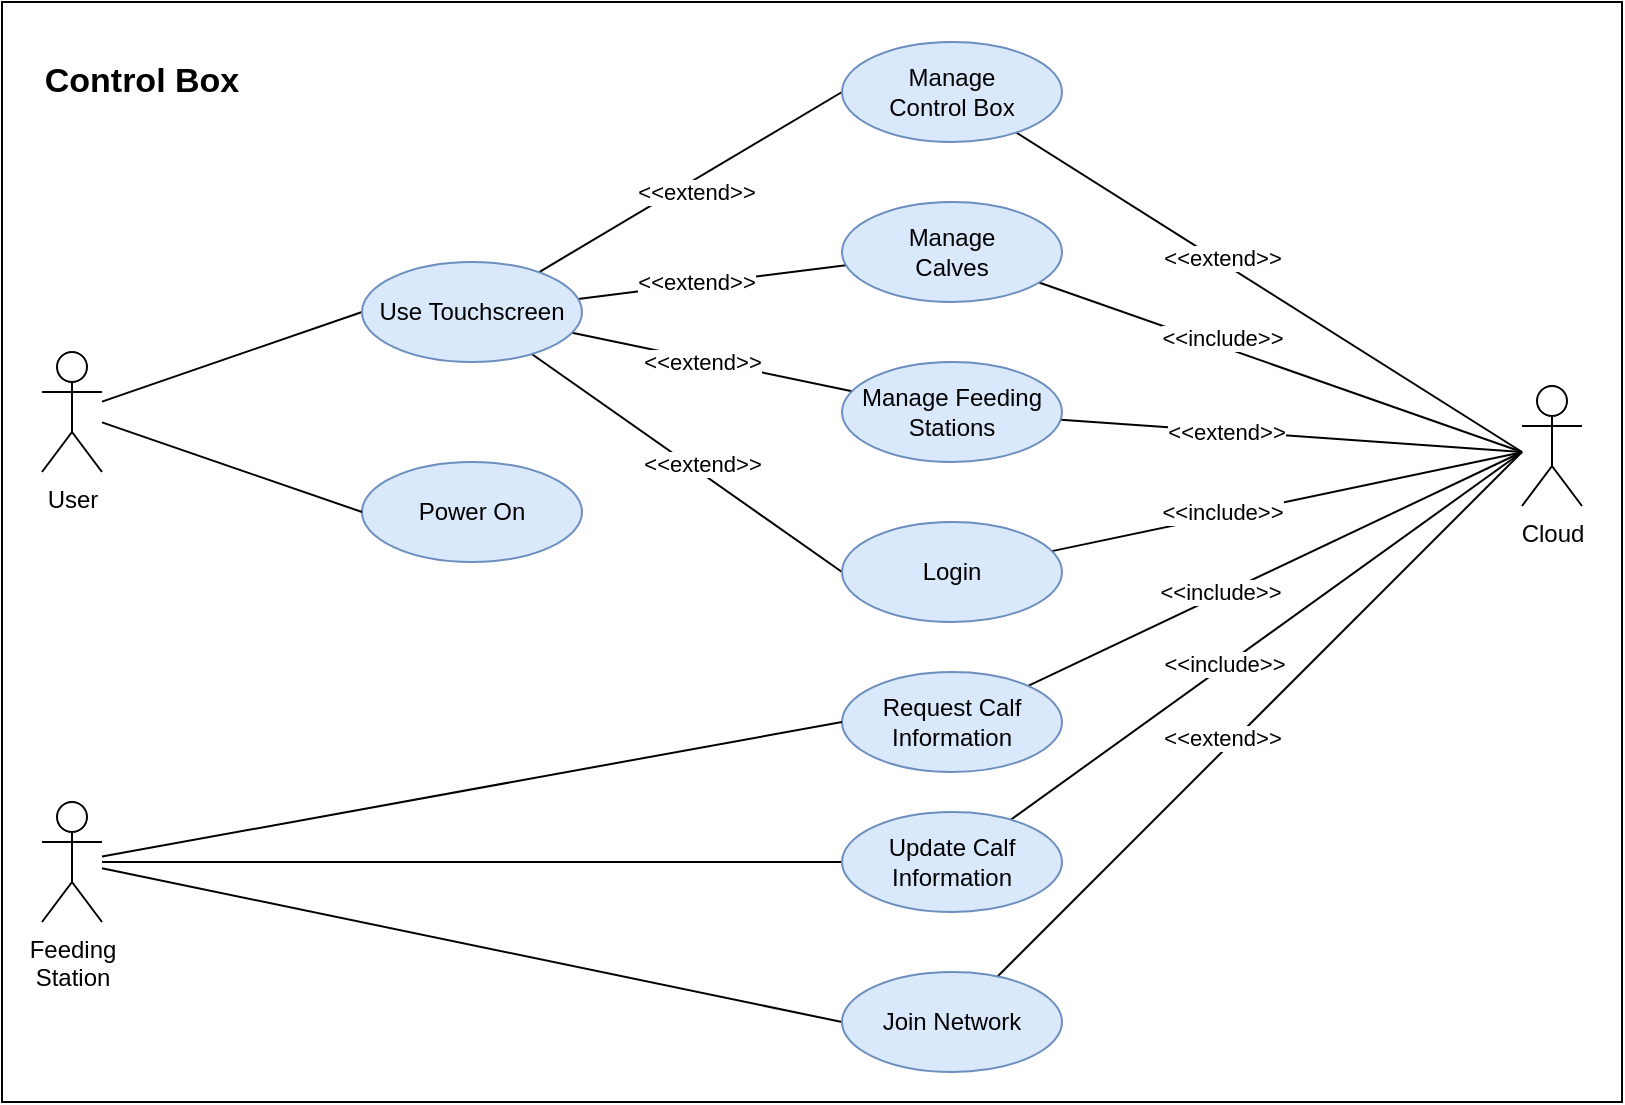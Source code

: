 <mxfile version="22.0.2" type="device" pages="3">
  <diagram name="UseCasesControlBox" id="G6JlSTlev2iE1wspI2iO">
    <mxGraphModel dx="1434" dy="1970" grid="1" gridSize="10" guides="1" tooltips="1" connect="1" arrows="1" fold="1" page="1" pageScale="1" pageWidth="850" pageHeight="1100" math="0" shadow="0">
      <root>
        <mxCell id="0" />
        <mxCell id="1" parent="0" />
        <mxCell id="e0UaIs7dU0HmbaENs2GQ-1" value="" style="rounded=0;whiteSpace=wrap;html=1;" parent="1" vertex="1">
          <mxGeometry x="20" y="-1040" width="810" height="550" as="geometry" />
        </mxCell>
        <mxCell id="BhMOFETcbCyXj7IpJW3C-16" style="rounded=0;orthogonalLoop=1;jettySize=auto;html=1;endArrow=none;endFill=0;entryX=0;entryY=0.5;entryDx=0;entryDy=0;" parent="1" source="pYon4Y2SSjVNZX4Ah7HK-2" target="BhMOFETcbCyXj7IpJW3C-3" edge="1">
          <mxGeometry relative="1" as="geometry" />
        </mxCell>
        <mxCell id="pYon4Y2SSjVNZX4Ah7HK-2" value="User" style="shape=umlActor;verticalLabelPosition=bottom;verticalAlign=top;html=1;outlineConnect=0;" parent="1" vertex="1">
          <mxGeometry x="40" y="-865" width="30" height="60" as="geometry" />
        </mxCell>
        <mxCell id="pYon4Y2SSjVNZX4Ah7HK-3" value="Power On" style="ellipse;whiteSpace=wrap;html=1;fillColor=#dae8fc;strokeColor=#6c8ebf;" parent="1" vertex="1">
          <mxGeometry x="200" y="-810" width="110" height="50" as="geometry" />
        </mxCell>
        <mxCell id="BhMOFETcbCyXj7IpJW3C-8" style="rounded=0;orthogonalLoop=1;jettySize=auto;html=1;entryX=0;entryY=0.5;entryDx=0;entryDy=0;endArrow=none;endFill=0;" parent="1" source="BhMOFETcbCyXj7IpJW3C-3" target="BhMOFETcbCyXj7IpJW3C-7" edge="1">
          <mxGeometry relative="1" as="geometry" />
        </mxCell>
        <mxCell id="BhMOFETcbCyXj7IpJW3C-9" style="rounded=0;orthogonalLoop=1;jettySize=auto;html=1;endArrow=none;endFill=0;" parent="1" source="BhMOFETcbCyXj7IpJW3C-3" target="BhMOFETcbCyXj7IpJW3C-6" edge="1">
          <mxGeometry relative="1" as="geometry" />
        </mxCell>
        <mxCell id="BhMOFETcbCyXj7IpJW3C-10" style="rounded=0;orthogonalLoop=1;jettySize=auto;html=1;endArrow=none;endFill=0;" parent="1" source="BhMOFETcbCyXj7IpJW3C-3" target="BhMOFETcbCyXj7IpJW3C-4" edge="1">
          <mxGeometry relative="1" as="geometry" />
        </mxCell>
        <mxCell id="BhMOFETcbCyXj7IpJW3C-11" style="rounded=0;orthogonalLoop=1;jettySize=auto;html=1;entryX=0;entryY=0.5;entryDx=0;entryDy=0;endArrow=none;endFill=0;" parent="1" source="BhMOFETcbCyXj7IpJW3C-3" target="BhMOFETcbCyXj7IpJW3C-5" edge="1">
          <mxGeometry relative="1" as="geometry" />
        </mxCell>
        <mxCell id="BhMOFETcbCyXj7IpJW3C-20" value="&amp;lt;&amp;lt;extend&amp;gt;&amp;gt;" style="edgeLabel;html=1;align=center;verticalAlign=middle;resizable=0;points=[];" parent="BhMOFETcbCyXj7IpJW3C-11" vertex="1" connectable="0">
          <mxGeometry x="-0.074" relative="1" as="geometry">
            <mxPoint x="13" y="4" as="offset" />
          </mxGeometry>
        </mxCell>
        <mxCell id="BhMOFETcbCyXj7IpJW3C-3" value="Use Touchscreen" style="ellipse;whiteSpace=wrap;html=1;fillColor=#dae8fc;strokeColor=#6c8ebf;" parent="1" vertex="1">
          <mxGeometry x="200" y="-910" width="110" height="50" as="geometry" />
        </mxCell>
        <mxCell id="BhMOFETcbCyXj7IpJW3C-29" style="rounded=0;orthogonalLoop=1;jettySize=auto;html=1;endArrow=none;endFill=0;" parent="1" source="BhMOFETcbCyXj7IpJW3C-4" edge="1">
          <mxGeometry relative="1" as="geometry">
            <mxPoint x="780" y="-815" as="targetPoint" />
          </mxGeometry>
        </mxCell>
        <mxCell id="BhMOFETcbCyXj7IpJW3C-4" value="Manage Feeding Stations" style="ellipse;whiteSpace=wrap;html=1;fillColor=#dae8fc;strokeColor=#6c8ebf;" parent="1" vertex="1">
          <mxGeometry x="440" y="-860" width="110" height="50" as="geometry" />
        </mxCell>
        <mxCell id="BhMOFETcbCyXj7IpJW3C-27" style="rounded=0;orthogonalLoop=1;jettySize=auto;html=1;endArrow=none;endFill=0;" parent="1" source="BhMOFETcbCyXj7IpJW3C-5" target="BhMOFETcbCyXj7IpJW3C-25" edge="1">
          <mxGeometry relative="1" as="geometry" />
        </mxCell>
        <mxCell id="BhMOFETcbCyXj7IpJW3C-28" value="&amp;lt;&amp;lt;include&amp;gt;&amp;gt;" style="edgeLabel;html=1;align=center;verticalAlign=middle;resizable=0;points=[];" parent="BhMOFETcbCyXj7IpJW3C-27" vertex="1" connectable="0">
          <mxGeometry x="-0.09" relative="1" as="geometry">
            <mxPoint x="-22" y="3" as="offset" />
          </mxGeometry>
        </mxCell>
        <mxCell id="BhMOFETcbCyXj7IpJW3C-5" value="Login" style="ellipse;whiteSpace=wrap;html=1;fillColor=#dae8fc;strokeColor=#6c8ebf;" parent="1" vertex="1">
          <mxGeometry x="440" y="-780" width="110" height="50" as="geometry" />
        </mxCell>
        <mxCell id="BhMOFETcbCyXj7IpJW3C-30" style="rounded=0;orthogonalLoop=1;jettySize=auto;html=1;endArrow=none;endFill=0;" parent="1" source="BhMOFETcbCyXj7IpJW3C-6" edge="1">
          <mxGeometry relative="1" as="geometry">
            <mxPoint x="780" y="-815" as="targetPoint" />
          </mxGeometry>
        </mxCell>
        <mxCell id="BhMOFETcbCyXj7IpJW3C-6" value="Manage&lt;br&gt;Calves" style="ellipse;whiteSpace=wrap;html=1;fillColor=#dae8fc;strokeColor=#6c8ebf;" parent="1" vertex="1">
          <mxGeometry x="440" y="-940" width="110" height="50" as="geometry" />
        </mxCell>
        <mxCell id="BhMOFETcbCyXj7IpJW3C-31" style="rounded=0;orthogonalLoop=1;jettySize=auto;html=1;endArrow=none;endFill=0;" parent="1" source="BhMOFETcbCyXj7IpJW3C-7" edge="1">
          <mxGeometry relative="1" as="geometry">
            <mxPoint x="780" y="-815" as="targetPoint" />
          </mxGeometry>
        </mxCell>
        <mxCell id="BhMOFETcbCyXj7IpJW3C-7" value="Manage&lt;br&gt;Control Box" style="ellipse;whiteSpace=wrap;html=1;fillColor=#dae8fc;strokeColor=#6c8ebf;" parent="1" vertex="1">
          <mxGeometry x="440" y="-1020" width="110" height="50" as="geometry" />
        </mxCell>
        <mxCell id="BhMOFETcbCyXj7IpJW3C-17" style="rounded=0;orthogonalLoop=1;jettySize=auto;html=1;endArrow=none;endFill=0;" parent="1" source="pYon4Y2SSjVNZX4Ah7HK-2" edge="1">
          <mxGeometry relative="1" as="geometry">
            <mxPoint x="200" y="-785" as="targetPoint" />
          </mxGeometry>
        </mxCell>
        <mxCell id="BhMOFETcbCyXj7IpJW3C-21" value="&amp;lt;&amp;lt;extend&amp;gt;&amp;gt;" style="edgeLabel;html=1;align=center;verticalAlign=middle;resizable=0;points=[];" parent="1" vertex="1" connectable="0">
          <mxGeometry x="369.998" y="-860.004" as="geometry" />
        </mxCell>
        <mxCell id="BhMOFETcbCyXj7IpJW3C-22" value="&amp;lt;&amp;lt;extend&amp;gt;&amp;gt;" style="edgeLabel;html=1;align=center;verticalAlign=middle;resizable=0;points=[];" parent="1" vertex="1" connectable="0">
          <mxGeometry x="369.998" y="-865.004" as="geometry">
            <mxPoint x="-3" y="-35" as="offset" />
          </mxGeometry>
        </mxCell>
        <mxCell id="BhMOFETcbCyXj7IpJW3C-23" value="&amp;lt;&amp;lt;extend&amp;gt;&amp;gt;" style="edgeLabel;html=1;align=center;verticalAlign=middle;resizable=0;points=[];" parent="1" vertex="1" connectable="0">
          <mxGeometry x="369.998" y="-910.004" as="geometry">
            <mxPoint x="-3" y="-35" as="offset" />
          </mxGeometry>
        </mxCell>
        <mxCell id="BhMOFETcbCyXj7IpJW3C-25" value="Cloud" style="shape=umlActor;verticalLabelPosition=bottom;verticalAlign=top;html=1;outlineConnect=0;" parent="1" vertex="1">
          <mxGeometry x="780" y="-848" width="30" height="60" as="geometry" />
        </mxCell>
        <mxCell id="BhMOFETcbCyXj7IpJW3C-32" value="&amp;lt;&amp;lt;include&amp;gt;&amp;gt;" style="edgeLabel;html=1;align=center;verticalAlign=middle;resizable=0;points=[];" parent="1" vertex="1" connectable="0">
          <mxGeometry x="677.997" y="-835.002" as="geometry">
            <mxPoint x="-48" y="-37" as="offset" />
          </mxGeometry>
        </mxCell>
        <mxCell id="BhMOFETcbCyXj7IpJW3C-33" value="&amp;lt;&amp;lt;extend&amp;gt;&amp;gt;" style="edgeLabel;html=1;align=center;verticalAlign=middle;resizable=0;points=[];" parent="1" vertex="1" connectable="0">
          <mxGeometry x="679.997" y="-788.002" as="geometry">
            <mxPoint x="-48" y="-37" as="offset" />
          </mxGeometry>
        </mxCell>
        <mxCell id="BhMOFETcbCyXj7IpJW3C-34" value="&amp;lt;&amp;lt;extend&amp;gt;&amp;gt;" style="edgeLabel;html=1;align=center;verticalAlign=middle;resizable=0;points=[];" parent="1" vertex="1" connectable="0">
          <mxGeometry x="677.997" y="-875.002" as="geometry">
            <mxPoint x="-48" y="-37" as="offset" />
          </mxGeometry>
        </mxCell>
        <mxCell id="BhMOFETcbCyXj7IpJW3C-39" style="rounded=0;orthogonalLoop=1;jettySize=auto;html=1;endArrow=none;endFill=0;" parent="1" source="BhMOFETcbCyXj7IpJW3C-35" edge="1">
          <mxGeometry relative="1" as="geometry">
            <mxPoint x="780" y="-815" as="targetPoint" />
          </mxGeometry>
        </mxCell>
        <mxCell id="BhMOFETcbCyXj7IpJW3C-35" value="Request Calf Information" style="ellipse;whiteSpace=wrap;html=1;fillColor=#dae8fc;strokeColor=#6c8ebf;" parent="1" vertex="1">
          <mxGeometry x="440" y="-705" width="110" height="50" as="geometry" />
        </mxCell>
        <mxCell id="BhMOFETcbCyXj7IpJW3C-43" style="rounded=0;orthogonalLoop=1;jettySize=auto;html=1;entryX=0;entryY=0.5;entryDx=0;entryDy=0;endArrow=none;endFill=0;" parent="1" source="BhMOFETcbCyXj7IpJW3C-37" target="BhMOFETcbCyXj7IpJW3C-35" edge="1">
          <mxGeometry relative="1" as="geometry" />
        </mxCell>
        <mxCell id="BhMOFETcbCyXj7IpJW3C-44" style="rounded=0;orthogonalLoop=1;jettySize=auto;html=1;entryX=0;entryY=0.5;entryDx=0;entryDy=0;endArrow=none;endFill=0;" parent="1" source="BhMOFETcbCyXj7IpJW3C-37" target="BhMOFETcbCyXj7IpJW3C-41" edge="1">
          <mxGeometry relative="1" as="geometry" />
        </mxCell>
        <mxCell id="BhMOFETcbCyXj7IpJW3C-46" style="edgeStyle=orthogonalEdgeStyle;rounded=0;orthogonalLoop=1;jettySize=auto;html=1;endArrow=none;endFill=0;" parent="1" source="BhMOFETcbCyXj7IpJW3C-37" target="BhMOFETcbCyXj7IpJW3C-45" edge="1">
          <mxGeometry relative="1" as="geometry" />
        </mxCell>
        <mxCell id="BhMOFETcbCyXj7IpJW3C-37" value="Feeding&lt;br&gt;Station" style="shape=umlActor;verticalLabelPosition=bottom;verticalAlign=top;html=1;outlineConnect=0;" parent="1" vertex="1">
          <mxGeometry x="40" y="-640" width="30" height="60" as="geometry" />
        </mxCell>
        <mxCell id="BhMOFETcbCyXj7IpJW3C-40" value="&amp;lt;&amp;lt;include&amp;gt;&amp;gt;" style="edgeLabel;html=1;align=center;verticalAlign=middle;resizable=0;points=[];" parent="1" vertex="1" connectable="0">
          <mxGeometry x="622.997" y="-745.002" as="geometry">
            <mxPoint x="6" as="offset" />
          </mxGeometry>
        </mxCell>
        <mxCell id="BhMOFETcbCyXj7IpJW3C-49" style="rounded=0;orthogonalLoop=1;jettySize=auto;html=1;endArrow=none;endFill=0;" parent="1" source="BhMOFETcbCyXj7IpJW3C-41" edge="1">
          <mxGeometry relative="1" as="geometry">
            <mxPoint x="780" y="-815" as="targetPoint" />
          </mxGeometry>
        </mxCell>
        <mxCell id="BhMOFETcbCyXj7IpJW3C-41" value="Join Network" style="ellipse;whiteSpace=wrap;html=1;fillColor=#dae8fc;strokeColor=#6c8ebf;" parent="1" vertex="1">
          <mxGeometry x="440" y="-555" width="110" height="50" as="geometry" />
        </mxCell>
        <mxCell id="BhMOFETcbCyXj7IpJW3C-47" style="rounded=0;orthogonalLoop=1;jettySize=auto;html=1;endArrow=none;endFill=0;" parent="1" source="BhMOFETcbCyXj7IpJW3C-45" edge="1">
          <mxGeometry relative="1" as="geometry">
            <mxPoint x="780" y="-815" as="targetPoint" />
          </mxGeometry>
        </mxCell>
        <mxCell id="BhMOFETcbCyXj7IpJW3C-45" value="Update Calf Information" style="ellipse;whiteSpace=wrap;html=1;fillColor=#dae8fc;strokeColor=#6c8ebf;" parent="1" vertex="1">
          <mxGeometry x="440" y="-635" width="110" height="50" as="geometry" />
        </mxCell>
        <mxCell id="BhMOFETcbCyXj7IpJW3C-48" value="&amp;lt;&amp;lt;include&amp;gt;&amp;gt;" style="edgeLabel;html=1;align=center;verticalAlign=middle;resizable=0;points=[];" parent="1" vertex="1" connectable="0">
          <mxGeometry x="628.997" y="-730.002" as="geometry">
            <mxPoint x="2" y="21" as="offset" />
          </mxGeometry>
        </mxCell>
        <mxCell id="BhMOFETcbCyXj7IpJW3C-50" value="&amp;lt;&amp;lt;extend&amp;gt;&amp;gt;" style="edgeLabel;html=1;align=center;verticalAlign=middle;resizable=0;points=[];" parent="1" vertex="1" connectable="0">
          <mxGeometry x="677.997" y="-635.002" as="geometry">
            <mxPoint x="-48" y="-37" as="offset" />
          </mxGeometry>
        </mxCell>
        <mxCell id="e0UaIs7dU0HmbaENs2GQ-2" value="&lt;b&gt;&lt;font style=&quot;font-size: 17px;&quot;&gt;Control Box&lt;/font&gt;&lt;/b&gt;" style="text;html=1;strokeColor=none;fillColor=none;align=center;verticalAlign=middle;whiteSpace=wrap;rounded=0;" parent="1" vertex="1">
          <mxGeometry x="40" y="-1020" width="100" height="40" as="geometry" />
        </mxCell>
      </root>
    </mxGraphModel>
  </diagram>
  <diagram id="rXOGL4GvINN12f2kfgq4" name="UseCasesFeedingStation">
    <mxGraphModel dx="1382" dy="1930" grid="1" gridSize="10" guides="1" tooltips="1" connect="1" arrows="1" fold="1" page="1" pageScale="1" pageWidth="850" pageHeight="1100" math="0" shadow="0">
      <root>
        <mxCell id="0" />
        <mxCell id="1" parent="0" />
        <mxCell id="cnkNKBMTIg7brtdl1iIk-1" value="" style="rounded=0;whiteSpace=wrap;html=1;" vertex="1" parent="1">
          <mxGeometry x="45" y="-1050" width="760" height="470" as="geometry" />
        </mxCell>
        <mxCell id="IOJGBs6ODS20OWVlHbXw-2" value="Power On" style="ellipse;whiteSpace=wrap;html=1;fillColor=#dae8fc;strokeColor=#6c8ebf;" vertex="1" parent="1">
          <mxGeometry x="235" y="-1000" width="110" height="50" as="geometry" />
        </mxCell>
        <mxCell id="-cuDk9TGBYpG10buTFAE-2" style="edgeStyle=orthogonalEdgeStyle;rounded=0;orthogonalLoop=1;jettySize=auto;html=1;entryX=0;entryY=0.5;entryDx=0;entryDy=0;endArrow=none;endFill=0;" edge="1" parent="1" source="IOJGBs6ODS20OWVlHbXw-4" target="IOJGBs6ODS20OWVlHbXw-2">
          <mxGeometry relative="1" as="geometry" />
        </mxCell>
        <mxCell id="IOJGBs6ODS20OWVlHbXw-4" value="User" style="shape=umlActor;verticalLabelPosition=bottom;verticalAlign=top;html=1;outlineConnect=0;" vertex="1" parent="1">
          <mxGeometry x="75" y="-1005" width="30" height="60" as="geometry" />
        </mxCell>
        <mxCell id="-cuDk9TGBYpG10buTFAE-6" style="rounded=0;orthogonalLoop=1;jettySize=auto;html=1;endArrow=none;endFill=0;" edge="1" parent="1" source="-cuDk9TGBYpG10buTFAE-1" target="-cuDk9TGBYpG10buTFAE-5">
          <mxGeometry relative="1" as="geometry" />
        </mxCell>
        <mxCell id="-cuDk9TGBYpG10buTFAE-8" value="&amp;lt;&amp;lt;include&amp;gt;&amp;gt;" style="edgeLabel;html=1;align=center;verticalAlign=middle;resizable=0;points=[];" vertex="1" connectable="0" parent="-cuDk9TGBYpG10buTFAE-6">
          <mxGeometry x="-0.098" relative="1" as="geometry">
            <mxPoint x="8" as="offset" />
          </mxGeometry>
        </mxCell>
        <mxCell id="-cuDk9TGBYpG10buTFAE-1" value="Aproaches Feeding&lt;br&gt;Station" style="ellipse;whiteSpace=wrap;html=1;fillColor=#dae8fc;strokeColor=#6c8ebf;" vertex="1" parent="1">
          <mxGeometry x="235" y="-900" width="110" height="50" as="geometry" />
        </mxCell>
        <mxCell id="-cuDk9TGBYpG10buTFAE-4" style="edgeStyle=orthogonalEdgeStyle;rounded=0;orthogonalLoop=1;jettySize=auto;html=1;entryX=0;entryY=0.5;entryDx=0;entryDy=0;endArrow=none;endFill=0;" edge="1" parent="1" source="-cuDk9TGBYpG10buTFAE-3" target="-cuDk9TGBYpG10buTFAE-1">
          <mxGeometry relative="1" as="geometry" />
        </mxCell>
        <mxCell id="-cuDk9TGBYpG10buTFAE-3" value="Calf" style="shape=umlActor;verticalLabelPosition=bottom;verticalAlign=top;html=1;outlineConnect=0;" vertex="1" parent="1">
          <mxGeometry x="75" y="-905" width="30" height="60" as="geometry" />
        </mxCell>
        <mxCell id="-cuDk9TGBYpG10buTFAE-5" value="Read RFID Tag" style="ellipse;whiteSpace=wrap;html=1;fillColor=#dae8fc;strokeColor=#6c8ebf;" vertex="1" parent="1">
          <mxGeometry x="385" y="-980" width="110" height="50" as="geometry" />
        </mxCell>
        <mxCell id="-cuDk9TGBYpG10buTFAE-9" value="Acquire Food Budget" style="ellipse;whiteSpace=wrap;html=1;fillColor=#dae8fc;strokeColor=#6c8ebf;" vertex="1" parent="1">
          <mxGeometry x="555" y="-900" width="110" height="50" as="geometry" />
        </mxCell>
        <mxCell id="-cuDk9TGBYpG10buTFAE-10" style="rounded=0;orthogonalLoop=1;jettySize=auto;html=1;entryX=0;entryY=0.5;entryDx=0;entryDy=0;endArrow=none;endFill=0;" edge="1" parent="1" source="-cuDk9TGBYpG10buTFAE-5" target="-cuDk9TGBYpG10buTFAE-9">
          <mxGeometry relative="1" as="geometry" />
        </mxCell>
        <mxCell id="-cuDk9TGBYpG10buTFAE-11" value="&amp;lt;&amp;lt;include&amp;gt;&amp;gt;" style="edgeLabel;html=1;align=center;verticalAlign=middle;resizable=0;points=[];" vertex="1" connectable="0" parent="1">
          <mxGeometry x="505.001" y="-909.998" as="geometry" />
        </mxCell>
        <mxCell id="-cuDk9TGBYpG10buTFAE-12" value="Control&lt;br&gt;Box" style="shape=umlActor;verticalLabelPosition=bottom;verticalAlign=top;html=1;outlineConnect=0;" vertex="1" parent="1">
          <mxGeometry x="755" y="-970" width="30" height="60" as="geometry" />
        </mxCell>
        <mxCell id="-cuDk9TGBYpG10buTFAE-13" style="rounded=0;orthogonalLoop=1;jettySize=auto;html=1;entryX=0.5;entryY=0.5;entryDx=0;entryDy=0;entryPerimeter=0;endArrow=none;endFill=0;" edge="1" parent="1" source="-cuDk9TGBYpG10buTFAE-9" target="-cuDk9TGBYpG10buTFAE-12">
          <mxGeometry relative="1" as="geometry" />
        </mxCell>
        <mxCell id="-cuDk9TGBYpG10buTFAE-14" value="&amp;lt;&amp;lt;include&amp;gt;&amp;gt;" style="edgeLabel;html=1;align=center;verticalAlign=middle;resizable=0;points=[];" vertex="1" connectable="0" parent="1">
          <mxGeometry x="528.001" y="-813.998" as="geometry">
            <mxPoint x="176" y="-97" as="offset" />
          </mxGeometry>
        </mxCell>
        <mxCell id="-cuDk9TGBYpG10buTFAE-17" style="edgeStyle=orthogonalEdgeStyle;rounded=0;orthogonalLoop=1;jettySize=auto;html=1;entryX=0;entryY=0.5;entryDx=0;entryDy=0;endArrow=none;endFill=0;" edge="1" parent="1" source="-cuDk9TGBYpG10buTFAE-15" target="-cuDk9TGBYpG10buTFAE-16">
          <mxGeometry relative="1" as="geometry" />
        </mxCell>
        <mxCell id="-cuDk9TGBYpG10buTFAE-15" value="Timer" style="shape=umlActor;verticalLabelPosition=bottom;verticalAlign=top;html=1;outlineConnect=0;" vertex="1" parent="1">
          <mxGeometry x="75" y="-800" width="30" height="60" as="geometry" />
        </mxCell>
        <mxCell id="-cuDk9TGBYpG10buTFAE-26" style="rounded=0;orthogonalLoop=1;jettySize=auto;html=1;entryX=0;entryY=0.5;entryDx=0;entryDy=0;endArrow=none;endFill=0;" edge="1" parent="1" source="-cuDk9TGBYpG10buTFAE-16" target="-cuDk9TGBYpG10buTFAE-25">
          <mxGeometry relative="1" as="geometry" />
        </mxCell>
        <mxCell id="-cuDk9TGBYpG10buTFAE-27" style="rounded=0;orthogonalLoop=1;jettySize=auto;html=1;entryX=0;entryY=0.5;entryDx=0;entryDy=0;endArrow=none;endFill=0;" edge="1" parent="1" source="-cuDk9TGBYpG10buTFAE-16" target="-cuDk9TGBYpG10buTFAE-23">
          <mxGeometry relative="1" as="geometry" />
        </mxCell>
        <mxCell id="-cuDk9TGBYpG10buTFAE-16" value="Calculate consumed volume" style="ellipse;whiteSpace=wrap;html=1;fillColor=#dae8fc;strokeColor=#6c8ebf;" vertex="1" parent="1">
          <mxGeometry x="235" y="-795" width="110" height="50" as="geometry" />
        </mxCell>
        <mxCell id="-cuDk9TGBYpG10buTFAE-20" style="edgeStyle=orthogonalEdgeStyle;rounded=0;orthogonalLoop=1;jettySize=auto;html=1;entryX=0;entryY=0.5;entryDx=0;entryDy=0;endArrow=none;endFill=0;" edge="1" parent="1" source="-cuDk9TGBYpG10buTFAE-21" target="-cuDk9TGBYpG10buTFAE-22">
          <mxGeometry relative="1" as="geometry" />
        </mxCell>
        <mxCell id="-cuDk9TGBYpG10buTFAE-21" value="&lt;div style=&quot;&quot;&gt;&lt;span style=&quot;background-color: initial;&quot;&gt;Flow Meter&lt;/span&gt;&lt;/div&gt;&lt;div style=&quot;&quot;&gt;&lt;span style=&quot;background-color: initial;&quot;&gt;Interrupt&lt;/span&gt;&lt;/div&gt;" style="shape=umlActor;verticalLabelPosition=bottom;verticalAlign=top;html=1;outlineConnect=0;align=center;" vertex="1" parent="1">
          <mxGeometry x="75" y="-700" width="30" height="60" as="geometry" />
        </mxCell>
        <mxCell id="-cuDk9TGBYpG10buTFAE-22" value="Acquire Time Delta" style="ellipse;whiteSpace=wrap;html=1;fillColor=#dae8fc;strokeColor=#6c8ebf;" vertex="1" parent="1">
          <mxGeometry x="235" y="-695" width="110" height="50" as="geometry" />
        </mxCell>
        <mxCell id="-cuDk9TGBYpG10buTFAE-23" value="Volume Under&lt;br&gt;Budget" style="ellipse;whiteSpace=wrap;html=1;fillColor=#dae8fc;strokeColor=#6c8ebf;" vertex="1" parent="1">
          <mxGeometry x="385" y="-720" width="110" height="50" as="geometry" />
        </mxCell>
        <mxCell id="-cuDk9TGBYpG10buTFAE-32" style="rounded=0;orthogonalLoop=1;jettySize=auto;html=1;entryX=0.169;entryY=0.17;entryDx=0;entryDy=0;endArrow=none;endFill=0;exitX=1;exitY=0.5;exitDx=0;exitDy=0;entryPerimeter=0;" edge="1" parent="1" source="-cuDk9TGBYpG10buTFAE-25" target="-cuDk9TGBYpG10buTFAE-31">
          <mxGeometry relative="1" as="geometry" />
        </mxCell>
        <mxCell id="-cuDk9TGBYpG10buTFAE-25" value="Volume Exceedes&lt;br&gt;Budget" style="ellipse;whiteSpace=wrap;html=1;fillColor=#dae8fc;strokeColor=#6c8ebf;" vertex="1" parent="1">
          <mxGeometry x="385" y="-864" width="110" height="50" as="geometry" />
        </mxCell>
        <mxCell id="-cuDk9TGBYpG10buTFAE-29" value="&amp;lt;&amp;lt;extend&amp;gt;&amp;gt;" style="edgeLabel;html=1;align=center;verticalAlign=middle;resizable=0;points=[];" vertex="1" connectable="0" parent="1">
          <mxGeometry x="378.97" y="-908.851" as="geometry">
            <mxPoint x="-22" y="93" as="offset" />
          </mxGeometry>
        </mxCell>
        <mxCell id="-cuDk9TGBYpG10buTFAE-30" value="&amp;lt;&amp;lt;extend&amp;gt;&amp;gt;" style="edgeLabel;html=1;align=center;verticalAlign=middle;resizable=0;points=[];" vertex="1" connectable="0" parent="1">
          <mxGeometry x="378.97" y="-820.001" as="geometry">
            <mxPoint x="-22" y="93" as="offset" />
          </mxGeometry>
        </mxCell>
        <mxCell id="-cuDk9TGBYpG10buTFAE-31" value="Close Solenoid&lt;br&gt;Valve" style="ellipse;whiteSpace=wrap;html=1;fillColor=#dae8fc;strokeColor=#6c8ebf;" vertex="1" parent="1">
          <mxGeometry x="535" y="-790" width="110" height="50" as="geometry" />
        </mxCell>
        <mxCell id="-cuDk9TGBYpG10buTFAE-33" value="&amp;lt;&amp;lt;include&amp;gt;&amp;gt;" style="edgeLabel;html=1;align=center;verticalAlign=middle;resizable=0;points=[];" vertex="1" connectable="0" parent="1">
          <mxGeometry x="528.001" y="-813.998" as="geometry" />
        </mxCell>
        <mxCell id="VXq5-_iRnej1M3fjFuJO-1" value="&lt;b&gt;&lt;font style=&quot;font-size: 17px;&quot;&gt;Feeding Station&lt;/font&gt;&lt;/b&gt;" style="text;html=1;strokeColor=none;fillColor=none;align=center;verticalAlign=middle;whiteSpace=wrap;rounded=0;" vertex="1" parent="1">
          <mxGeometry x="585" y="-1020" width="100" height="40" as="geometry" />
        </mxCell>
      </root>
    </mxGraphModel>
  </diagram>
  <diagram id="gQvVzmTdLvpVGa7CTd1v" name="UseCasesCloud">
    <mxGraphModel dx="819" dy="1597" grid="1" gridSize="10" guides="1" tooltips="1" connect="1" arrows="1" fold="1" page="1" pageScale="1" pageWidth="850" pageHeight="1100" math="0" shadow="0">
      <root>
        <mxCell id="0" />
        <mxCell id="1" parent="0" />
        <mxCell id="8FfwFXN7Bp7xMhebn6Bk-1" value="" style="rounded=0;whiteSpace=wrap;html=1;" parent="1" vertex="1">
          <mxGeometry x="195" y="-830" width="460" height="270" as="geometry" />
        </mxCell>
        <mxCell id="Z_7zAl0Y-k1mQ_fdTJKb-6" style="edgeStyle=orthogonalEdgeStyle;rounded=0;orthogonalLoop=1;jettySize=auto;html=1;entryX=0;entryY=0.5;entryDx=0;entryDy=0;endArrow=none;endFill=0;" parent="1" source="5S1CZH2BtZK1NkJ4hS6h-1" target="Z_7zAl0Y-k1mQ_fdTJKb-3" edge="1">
          <mxGeometry relative="1" as="geometry" />
        </mxCell>
        <mxCell id="Z_7zAl0Y-k1mQ_fdTJKb-7" style="rounded=0;orthogonalLoop=1;jettySize=auto;html=1;entryX=0;entryY=0.5;entryDx=0;entryDy=0;endArrow=none;endFill=0;" parent="1" source="5S1CZH2BtZK1NkJ4hS6h-1" target="Z_7zAl0Y-k1mQ_fdTJKb-1" edge="1">
          <mxGeometry relative="1" as="geometry" />
        </mxCell>
        <mxCell id="Z_7zAl0Y-k1mQ_fdTJKb-8" style="rounded=0;orthogonalLoop=1;jettySize=auto;html=1;entryX=0;entryY=0.5;entryDx=0;entryDy=0;endArrow=none;endFill=0;" parent="1" source="5S1CZH2BtZK1NkJ4hS6h-1" target="Z_7zAl0Y-k1mQ_fdTJKb-4" edge="1">
          <mxGeometry relative="1" as="geometry" />
        </mxCell>
        <mxCell id="5S1CZH2BtZK1NkJ4hS6h-1" value="Control&lt;br&gt;&amp;nbsp;Box" style="shape=umlActor;verticalLabelPosition=bottom;verticalAlign=top;html=1;outlineConnect=0;" parent="1" vertex="1">
          <mxGeometry x="210" y="-725" width="30" height="60" as="geometry" />
        </mxCell>
        <mxCell id="Z_7zAl0Y-k1mQ_fdTJKb-16" style="rounded=0;orthogonalLoop=1;jettySize=auto;html=1;endArrow=none;endFill=0;exitX=1;exitY=0.5;exitDx=0;exitDy=0;" parent="1" source="Z_7zAl0Y-k1mQ_fdTJKb-1" target="Z_7zAl0Y-k1mQ_fdTJKb-13" edge="1">
          <mxGeometry relative="1" as="geometry">
            <mxPoint x="570" y="-690" as="targetPoint" />
          </mxGeometry>
        </mxCell>
        <mxCell id="Z_7zAl0Y-k1mQ_fdTJKb-1" value="Manage Users" style="ellipse;whiteSpace=wrap;html=1;fillColor=#dae8fc;strokeColor=#6c8ebf;" parent="1" vertex="1">
          <mxGeometry x="360" y="-810" width="110" height="50" as="geometry" />
        </mxCell>
        <mxCell id="Z_7zAl0Y-k1mQ_fdTJKb-17" style="edgeStyle=orthogonalEdgeStyle;rounded=0;orthogonalLoop=1;jettySize=auto;html=1;endArrow=none;endFill=0;" parent="1" source="Z_7zAl0Y-k1mQ_fdTJKb-3" target="Z_7zAl0Y-k1mQ_fdTJKb-13" edge="1">
          <mxGeometry relative="1" as="geometry" />
        </mxCell>
        <mxCell id="Z_7zAl0Y-k1mQ_fdTJKb-3" value="Manage Feeding Station" style="ellipse;whiteSpace=wrap;html=1;fillColor=#dae8fc;strokeColor=#6c8ebf;" parent="1" vertex="1">
          <mxGeometry x="360" y="-720" width="110" height="50" as="geometry" />
        </mxCell>
        <mxCell id="Z_7zAl0Y-k1mQ_fdTJKb-4" value="Manage Calves" style="ellipse;whiteSpace=wrap;html=1;fillColor=#dae8fc;strokeColor=#6c8ebf;" parent="1" vertex="1">
          <mxGeometry x="360" y="-630" width="110" height="50" as="geometry" />
        </mxCell>
        <mxCell id="Z_7zAl0Y-k1mQ_fdTJKb-13" value="Database" style="shape=umlActor;verticalLabelPosition=bottom;verticalAlign=top;html=1;outlineConnect=0;" parent="1" vertex="1">
          <mxGeometry x="600" y="-725" width="30" height="60" as="geometry" />
        </mxCell>
        <mxCell id="Z_7zAl0Y-k1mQ_fdTJKb-14" style="rounded=0;orthogonalLoop=1;jettySize=auto;html=1;endArrow=none;endFill=0;exitX=1;exitY=0.5;exitDx=0;exitDy=0;" parent="1" source="Z_7zAl0Y-k1mQ_fdTJKb-4" edge="1">
          <mxGeometry relative="1" as="geometry">
            <mxPoint x="510" y="-605" as="sourcePoint" />
            <mxPoint x="600" y="-685" as="targetPoint" />
          </mxGeometry>
        </mxCell>
        <mxCell id="j0UMnK0x4GTxNhz5BWbv-1" value="&lt;b&gt;&lt;font style=&quot;font-size: 17px;&quot;&gt;Cloud&lt;/font&gt;&lt;/b&gt;" style="text;html=1;strokeColor=none;fillColor=none;align=center;verticalAlign=middle;whiteSpace=wrap;rounded=0;" parent="1" vertex="1">
          <mxGeometry x="210" y="-810" width="100" height="40" as="geometry" />
        </mxCell>
      </root>
    </mxGraphModel>
  </diagram>
</mxfile>
